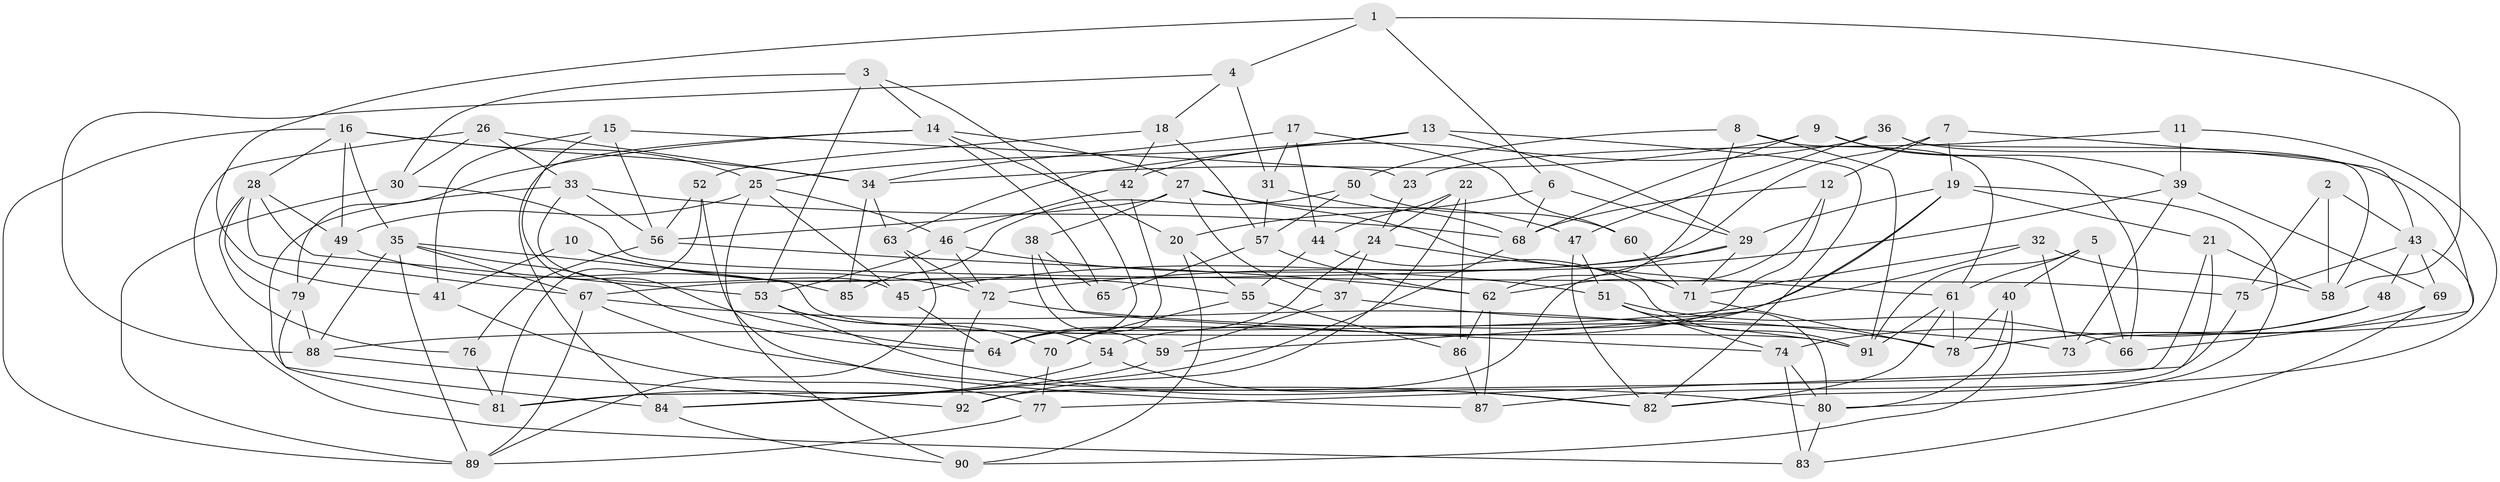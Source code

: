 // original degree distribution, {4: 1.0}
// Generated by graph-tools (version 1.1) at 2025/38/03/04/25 23:38:16]
// undirected, 92 vertices, 210 edges
graph export_dot {
  node [color=gray90,style=filled];
  1;
  2;
  3;
  4;
  5;
  6;
  7;
  8;
  9;
  10;
  11;
  12;
  13;
  14;
  15;
  16;
  17;
  18;
  19;
  20;
  21;
  22;
  23;
  24;
  25;
  26;
  27;
  28;
  29;
  30;
  31;
  32;
  33;
  34;
  35;
  36;
  37;
  38;
  39;
  40;
  41;
  42;
  43;
  44;
  45;
  46;
  47;
  48;
  49;
  50;
  51;
  52;
  53;
  54;
  55;
  56;
  57;
  58;
  59;
  60;
  61;
  62;
  63;
  64;
  65;
  66;
  67;
  68;
  69;
  70;
  71;
  72;
  73;
  74;
  75;
  76;
  77;
  78;
  79;
  80;
  81;
  82;
  83;
  84;
  85;
  86;
  87;
  88;
  89;
  90;
  91;
  92;
  1 -- 4 [weight=1.0];
  1 -- 6 [weight=1.0];
  1 -- 41 [weight=1.0];
  1 -- 58 [weight=1.0];
  2 -- 43 [weight=1.0];
  2 -- 58 [weight=2.0];
  2 -- 75 [weight=1.0];
  3 -- 14 [weight=1.0];
  3 -- 30 [weight=1.0];
  3 -- 53 [weight=1.0];
  3 -- 64 [weight=1.0];
  4 -- 18 [weight=1.0];
  4 -- 31 [weight=1.0];
  4 -- 88 [weight=1.0];
  5 -- 40 [weight=1.0];
  5 -- 61 [weight=1.0];
  5 -- 66 [weight=1.0];
  5 -- 91 [weight=1.0];
  6 -- 20 [weight=1.0];
  6 -- 29 [weight=1.0];
  6 -- 68 [weight=1.0];
  7 -- 12 [weight=1.0];
  7 -- 19 [weight=1.0];
  7 -- 43 [weight=1.0];
  7 -- 67 [weight=1.0];
  8 -- 50 [weight=1.0];
  8 -- 61 [weight=1.0];
  8 -- 62 [weight=1.0];
  8 -- 91 [weight=1.0];
  9 -- 34 [weight=1.0];
  9 -- 39 [weight=1.0];
  9 -- 66 [weight=1.0];
  9 -- 68 [weight=1.0];
  10 -- 41 [weight=1.0];
  10 -- 55 [weight=2.0];
  10 -- 72 [weight=1.0];
  11 -- 23 [weight=1.0];
  11 -- 39 [weight=2.0];
  11 -- 87 [weight=1.0];
  12 -- 62 [weight=1.0];
  12 -- 64 [weight=1.0];
  12 -- 68 [weight=1.0];
  13 -- 25 [weight=1.0];
  13 -- 29 [weight=1.0];
  13 -- 63 [weight=1.0];
  13 -- 82 [weight=1.0];
  14 -- 20 [weight=1.0];
  14 -- 27 [weight=1.0];
  14 -- 65 [weight=1.0];
  14 -- 79 [weight=1.0];
  14 -- 84 [weight=1.0];
  15 -- 23 [weight=1.0];
  15 -- 41 [weight=1.0];
  15 -- 56 [weight=1.0];
  15 -- 64 [weight=1.0];
  16 -- 25 [weight=1.0];
  16 -- 28 [weight=1.0];
  16 -- 34 [weight=1.0];
  16 -- 35 [weight=1.0];
  16 -- 49 [weight=1.0];
  16 -- 89 [weight=1.0];
  17 -- 31 [weight=1.0];
  17 -- 34 [weight=1.0];
  17 -- 44 [weight=1.0];
  17 -- 60 [weight=1.0];
  18 -- 42 [weight=1.0];
  18 -- 52 [weight=1.0];
  18 -- 57 [weight=1.0];
  19 -- 21 [weight=1.0];
  19 -- 29 [weight=1.0];
  19 -- 54 [weight=1.0];
  19 -- 59 [weight=1.0];
  19 -- 80 [weight=1.0];
  20 -- 55 [weight=1.0];
  20 -- 90 [weight=1.0];
  21 -- 58 [weight=1.0];
  21 -- 81 [weight=1.0];
  21 -- 82 [weight=1.0];
  22 -- 24 [weight=1.0];
  22 -- 44 [weight=1.0];
  22 -- 86 [weight=1.0];
  22 -- 92 [weight=1.0];
  23 -- 24 [weight=2.0];
  24 -- 37 [weight=1.0];
  24 -- 64 [weight=1.0];
  24 -- 71 [weight=1.0];
  25 -- 45 [weight=1.0];
  25 -- 46 [weight=1.0];
  25 -- 49 [weight=1.0];
  25 -- 90 [weight=1.0];
  26 -- 30 [weight=1.0];
  26 -- 33 [weight=1.0];
  26 -- 34 [weight=1.0];
  26 -- 83 [weight=1.0];
  27 -- 37 [weight=1.0];
  27 -- 38 [weight=1.0];
  27 -- 47 [weight=1.0];
  27 -- 56 [weight=1.0];
  27 -- 61 [weight=1.0];
  28 -- 49 [weight=1.0];
  28 -- 53 [weight=1.0];
  28 -- 67 [weight=1.0];
  28 -- 76 [weight=1.0];
  28 -- 79 [weight=1.0];
  29 -- 45 [weight=1.0];
  29 -- 71 [weight=1.0];
  29 -- 92 [weight=1.0];
  30 -- 75 [weight=1.0];
  30 -- 89 [weight=1.0];
  31 -- 57 [weight=1.0];
  31 -- 68 [weight=1.0];
  32 -- 58 [weight=1.0];
  32 -- 71 [weight=1.0];
  32 -- 73 [weight=1.0];
  32 -- 88 [weight=1.0];
  33 -- 45 [weight=1.0];
  33 -- 56 [weight=1.0];
  33 -- 68 [weight=1.0];
  33 -- 84 [weight=2.0];
  34 -- 63 [weight=1.0];
  34 -- 85 [weight=1.0];
  35 -- 64 [weight=1.0];
  35 -- 67 [weight=1.0];
  35 -- 88 [weight=1.0];
  35 -- 89 [weight=1.0];
  35 -- 91 [weight=1.0];
  36 -- 42 [weight=1.0];
  36 -- 47 [weight=1.0];
  36 -- 58 [weight=1.0];
  36 -- 73 [weight=1.0];
  37 -- 59 [weight=1.0];
  37 -- 78 [weight=1.0];
  38 -- 59 [weight=1.0];
  38 -- 65 [weight=1.0];
  38 -- 74 [weight=1.0];
  39 -- 69 [weight=1.0];
  39 -- 72 [weight=1.0];
  39 -- 73 [weight=1.0];
  40 -- 78 [weight=1.0];
  40 -- 80 [weight=1.0];
  40 -- 90 [weight=1.0];
  41 -- 77 [weight=1.0];
  42 -- 46 [weight=1.0];
  42 -- 70 [weight=1.0];
  43 -- 48 [weight=1.0];
  43 -- 66 [weight=1.0];
  43 -- 69 [weight=1.0];
  43 -- 75 [weight=1.0];
  44 -- 55 [weight=1.0];
  44 -- 91 [weight=1.0];
  45 -- 64 [weight=1.0];
  46 -- 51 [weight=2.0];
  46 -- 53 [weight=1.0];
  46 -- 72 [weight=1.0];
  47 -- 51 [weight=1.0];
  47 -- 82 [weight=1.0];
  48 -- 74 [weight=2.0];
  48 -- 78 [weight=1.0];
  49 -- 79 [weight=1.0];
  49 -- 85 [weight=2.0];
  50 -- 57 [weight=1.0];
  50 -- 60 [weight=1.0];
  50 -- 85 [weight=1.0];
  51 -- 66 [weight=1.0];
  51 -- 74 [weight=1.0];
  51 -- 80 [weight=1.0];
  52 -- 56 [weight=1.0];
  52 -- 81 [weight=1.0];
  52 -- 87 [weight=1.0];
  53 -- 54 [weight=1.0];
  53 -- 70 [weight=1.0];
  53 -- 80 [weight=1.0];
  54 -- 81 [weight=1.0];
  54 -- 82 [weight=1.0];
  55 -- 70 [weight=1.0];
  55 -- 86 [weight=1.0];
  56 -- 62 [weight=1.0];
  56 -- 76 [weight=1.0];
  57 -- 62 [weight=1.0];
  57 -- 65 [weight=2.0];
  59 -- 84 [weight=1.0];
  60 -- 71 [weight=2.0];
  61 -- 78 [weight=1.0];
  61 -- 82 [weight=1.0];
  61 -- 91 [weight=1.0];
  62 -- 86 [weight=1.0];
  62 -- 87 [weight=1.0];
  63 -- 72 [weight=1.0];
  63 -- 89 [weight=1.0];
  67 -- 82 [weight=1.0];
  67 -- 89 [weight=1.0];
  67 -- 91 [weight=1.0];
  68 -- 84 [weight=1.0];
  69 -- 78 [weight=1.0];
  69 -- 83 [weight=1.0];
  70 -- 77 [weight=1.0];
  71 -- 78 [weight=1.0];
  72 -- 73 [weight=1.0];
  72 -- 92 [weight=1.0];
  74 -- 80 [weight=1.0];
  74 -- 83 [weight=1.0];
  75 -- 77 [weight=1.0];
  76 -- 81 [weight=2.0];
  77 -- 89 [weight=1.0];
  79 -- 81 [weight=1.0];
  79 -- 88 [weight=2.0];
  80 -- 83 [weight=1.0];
  84 -- 90 [weight=1.0];
  86 -- 87 [weight=1.0];
  88 -- 92 [weight=1.0];
}
